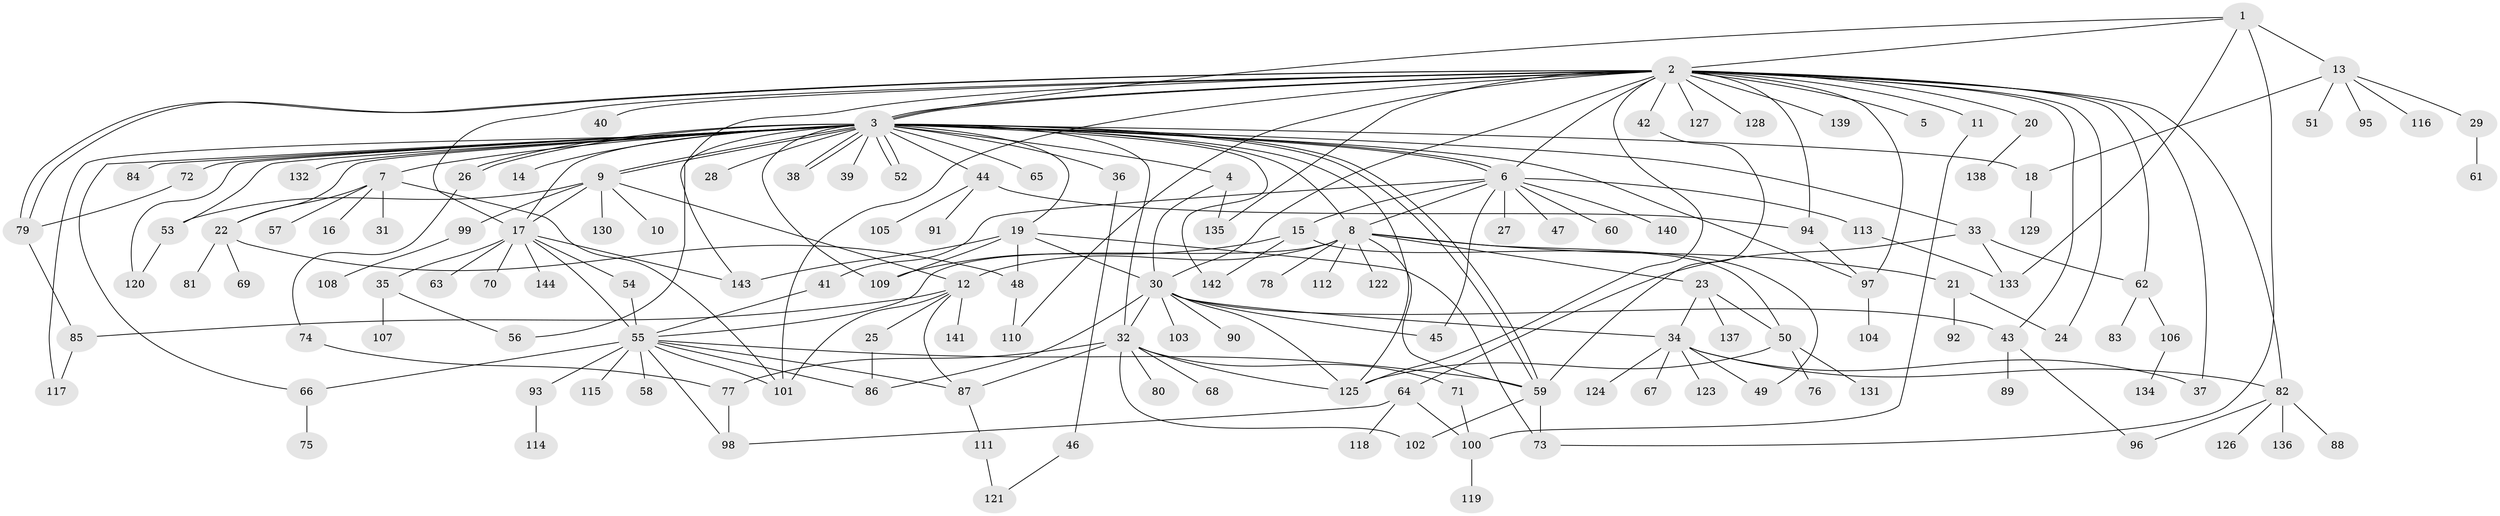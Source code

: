 // Generated by graph-tools (version 1.1) at 2025/47/03/09/25 04:47:19]
// undirected, 144 vertices, 218 edges
graph export_dot {
graph [start="1"]
  node [color=gray90,style=filled];
  1;
  2;
  3;
  4;
  5;
  6;
  7;
  8;
  9;
  10;
  11;
  12;
  13;
  14;
  15;
  16;
  17;
  18;
  19;
  20;
  21;
  22;
  23;
  24;
  25;
  26;
  27;
  28;
  29;
  30;
  31;
  32;
  33;
  34;
  35;
  36;
  37;
  38;
  39;
  40;
  41;
  42;
  43;
  44;
  45;
  46;
  47;
  48;
  49;
  50;
  51;
  52;
  53;
  54;
  55;
  56;
  57;
  58;
  59;
  60;
  61;
  62;
  63;
  64;
  65;
  66;
  67;
  68;
  69;
  70;
  71;
  72;
  73;
  74;
  75;
  76;
  77;
  78;
  79;
  80;
  81;
  82;
  83;
  84;
  85;
  86;
  87;
  88;
  89;
  90;
  91;
  92;
  93;
  94;
  95;
  96;
  97;
  98;
  99;
  100;
  101;
  102;
  103;
  104;
  105;
  106;
  107;
  108;
  109;
  110;
  111;
  112;
  113;
  114;
  115;
  116;
  117;
  118;
  119;
  120;
  121;
  122;
  123;
  124;
  125;
  126;
  127;
  128;
  129;
  130;
  131;
  132;
  133;
  134;
  135;
  136;
  137;
  138;
  139;
  140;
  141;
  142;
  143;
  144;
  1 -- 2;
  1 -- 3;
  1 -- 13;
  1 -- 73;
  1 -- 133;
  2 -- 3;
  2 -- 3;
  2 -- 5;
  2 -- 6;
  2 -- 11;
  2 -- 17;
  2 -- 20;
  2 -- 24;
  2 -- 30;
  2 -- 37;
  2 -- 40;
  2 -- 42;
  2 -- 43;
  2 -- 62;
  2 -- 79;
  2 -- 79;
  2 -- 82;
  2 -- 94;
  2 -- 97;
  2 -- 101;
  2 -- 110;
  2 -- 125;
  2 -- 127;
  2 -- 128;
  2 -- 135;
  2 -- 139;
  2 -- 143;
  3 -- 4;
  3 -- 6;
  3 -- 6;
  3 -- 7;
  3 -- 8;
  3 -- 9;
  3 -- 9;
  3 -- 14;
  3 -- 17;
  3 -- 18;
  3 -- 19;
  3 -- 22;
  3 -- 26;
  3 -- 26;
  3 -- 28;
  3 -- 32;
  3 -- 33;
  3 -- 36;
  3 -- 38;
  3 -- 38;
  3 -- 39;
  3 -- 44;
  3 -- 52;
  3 -- 52;
  3 -- 53;
  3 -- 56;
  3 -- 59;
  3 -- 59;
  3 -- 65;
  3 -- 66;
  3 -- 72;
  3 -- 84;
  3 -- 97;
  3 -- 109;
  3 -- 117;
  3 -- 120;
  3 -- 125;
  3 -- 132;
  3 -- 142;
  4 -- 30;
  4 -- 135;
  6 -- 8;
  6 -- 15;
  6 -- 27;
  6 -- 41;
  6 -- 45;
  6 -- 47;
  6 -- 60;
  6 -- 113;
  6 -- 140;
  7 -- 16;
  7 -- 22;
  7 -- 31;
  7 -- 57;
  7 -- 101;
  8 -- 12;
  8 -- 21;
  8 -- 23;
  8 -- 49;
  8 -- 55;
  8 -- 59;
  8 -- 78;
  8 -- 112;
  8 -- 122;
  9 -- 10;
  9 -- 12;
  9 -- 17;
  9 -- 53;
  9 -- 99;
  9 -- 130;
  11 -- 100;
  12 -- 25;
  12 -- 85;
  12 -- 87;
  12 -- 101;
  12 -- 141;
  13 -- 18;
  13 -- 29;
  13 -- 51;
  13 -- 95;
  13 -- 116;
  15 -- 50;
  15 -- 109;
  15 -- 142;
  17 -- 35;
  17 -- 54;
  17 -- 55;
  17 -- 63;
  17 -- 70;
  17 -- 143;
  17 -- 144;
  18 -- 129;
  19 -- 30;
  19 -- 48;
  19 -- 73;
  19 -- 109;
  19 -- 143;
  20 -- 138;
  21 -- 24;
  21 -- 92;
  22 -- 48;
  22 -- 69;
  22 -- 81;
  23 -- 34;
  23 -- 50;
  23 -- 137;
  25 -- 86;
  26 -- 74;
  29 -- 61;
  30 -- 32;
  30 -- 34;
  30 -- 43;
  30 -- 45;
  30 -- 86;
  30 -- 90;
  30 -- 103;
  30 -- 125;
  32 -- 68;
  32 -- 71;
  32 -- 77;
  32 -- 80;
  32 -- 87;
  32 -- 102;
  32 -- 125;
  33 -- 62;
  33 -- 64;
  33 -- 133;
  34 -- 37;
  34 -- 49;
  34 -- 67;
  34 -- 82;
  34 -- 123;
  34 -- 124;
  35 -- 56;
  35 -- 107;
  36 -- 46;
  41 -- 55;
  42 -- 59;
  43 -- 89;
  43 -- 96;
  44 -- 91;
  44 -- 94;
  44 -- 105;
  46 -- 121;
  48 -- 110;
  50 -- 76;
  50 -- 125;
  50 -- 131;
  53 -- 120;
  54 -- 55;
  55 -- 58;
  55 -- 59;
  55 -- 66;
  55 -- 86;
  55 -- 87;
  55 -- 93;
  55 -- 98;
  55 -- 101;
  55 -- 115;
  59 -- 73;
  59 -- 102;
  62 -- 83;
  62 -- 106;
  64 -- 98;
  64 -- 100;
  64 -- 118;
  66 -- 75;
  71 -- 100;
  72 -- 79;
  74 -- 77;
  77 -- 98;
  79 -- 85;
  82 -- 88;
  82 -- 96;
  82 -- 126;
  82 -- 136;
  85 -- 117;
  87 -- 111;
  93 -- 114;
  94 -- 97;
  97 -- 104;
  99 -- 108;
  100 -- 119;
  106 -- 134;
  111 -- 121;
  113 -- 133;
}
